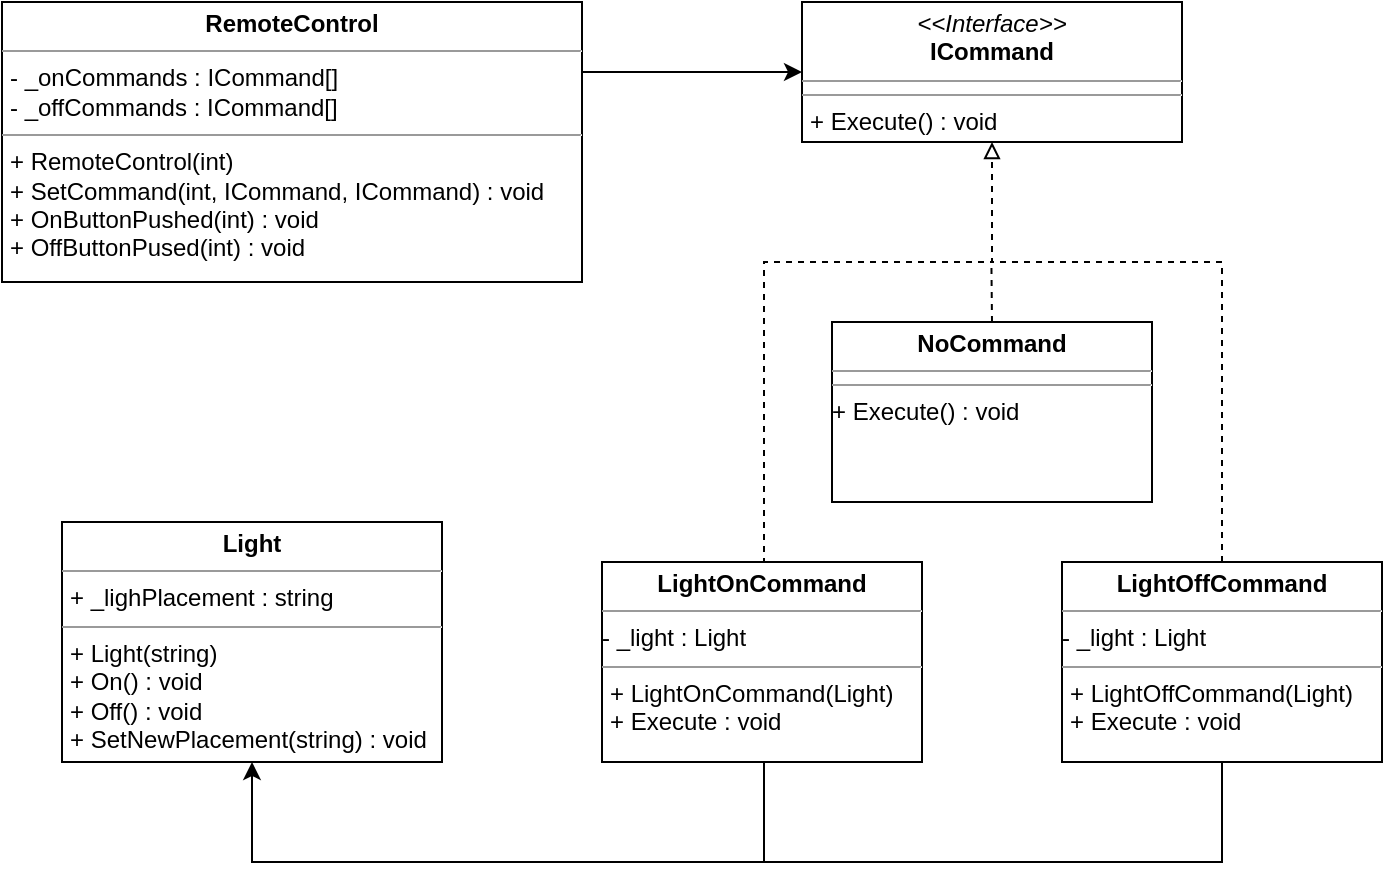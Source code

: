 <mxfile version="12.1.3" type="github" pages="1">
  <diagram name="Page-1" id="c4acf3e9-155e-7222-9cf6-157b1a14988f">
    <mxGraphModel dx="782" dy="440" grid="1" gridSize="10" guides="1" tooltips="1" connect="1" arrows="1" fold="1" page="1" pageScale="1" pageWidth="850" pageHeight="1100" background="#ffffff" math="0" shadow="0">
      <root>
        <mxCell id="0"/>
        <mxCell id="1" parent="0"/>
        <mxCell id="UKH7zvpDFr6iAfVRo2YV-5" style="edgeStyle=orthogonalEdgeStyle;rounded=0;orthogonalLoop=1;jettySize=auto;html=1;exitX=1;exitY=0.25;exitDx=0;exitDy=0;entryX=0;entryY=0.5;entryDx=0;entryDy=0;" parent="1" source="UKH7zvpDFr6iAfVRo2YV-2" target="UKH7zvpDFr6iAfVRo2YV-4" edge="1">
          <mxGeometry relative="1" as="geometry"/>
        </mxCell>
        <mxCell id="UKH7zvpDFr6iAfVRo2YV-2" value="&lt;p style=&quot;margin: 0px ; margin-top: 4px ; text-align: center&quot;&gt;&lt;b&gt;RemoteControl&lt;/b&gt;&lt;/p&gt;&lt;hr size=&quot;1&quot;&gt;&lt;p style=&quot;margin: 0px ; margin-left: 4px&quot;&gt;- _onCommands : ICommand[]&lt;/p&gt;&lt;p style=&quot;margin: 0px ; margin-left: 4px&quot;&gt;- _offCommands : ICommand[]&lt;br&gt;&lt;/p&gt;&lt;hr size=&quot;1&quot;&gt;&lt;p style=&quot;margin: 0px ; margin-left: 4px&quot;&gt;+ RemoteControl(int)&lt;/p&gt;&lt;p style=&quot;margin: 0px ; margin-left: 4px&quot;&gt;+ SetCommand(int, ICommand, ICommand) : void&lt;/p&gt;&lt;p style=&quot;margin: 0px ; margin-left: 4px&quot;&gt;+ OnButtonPushed(int) : void&lt;/p&gt;&lt;p style=&quot;margin: 0px ; margin-left: 4px&quot;&gt;+ OffButtonPused(int) : void&lt;br&gt;&lt;/p&gt;" style="verticalAlign=top;align=left;overflow=fill;fontSize=12;fontFamily=Helvetica;html=1;" parent="1" vertex="1">
          <mxGeometry x="70" y="150" width="290" height="140" as="geometry"/>
        </mxCell>
        <mxCell id="UKH7zvpDFr6iAfVRo2YV-3" value="&lt;p style=&quot;margin: 0px ; margin-top: 4px ; text-align: center&quot;&gt;&lt;b&gt;Light&lt;/b&gt;&lt;/p&gt;&lt;hr size=&quot;1&quot;&gt;&lt;p style=&quot;margin: 0px ; margin-left: 4px&quot;&gt;+ _lighPlacement : string&lt;br&gt;&lt;/p&gt;&lt;hr size=&quot;1&quot;&gt;&lt;p style=&quot;margin: 0px ; margin-left: 4px&quot;&gt;+ Light(string)&lt;/p&gt;&lt;p style=&quot;margin: 0px ; margin-left: 4px&quot;&gt;+ On() : void&lt;/p&gt;&lt;p style=&quot;margin: 0px ; margin-left: 4px&quot;&gt;+ Off() : void&lt;/p&gt;&lt;p style=&quot;margin: 0px ; margin-left: 4px&quot;&gt;+ SetNewPlacement(string) : void&lt;br&gt;&lt;/p&gt;" style="verticalAlign=top;align=left;overflow=fill;fontSize=12;fontFamily=Helvetica;html=1;" parent="1" vertex="1">
          <mxGeometry x="100" y="410" width="190" height="120" as="geometry"/>
        </mxCell>
        <mxCell id="UKH7zvpDFr6iAfVRo2YV-4" value="&lt;p style=&quot;margin: 0px ; margin-top: 4px ; text-align: center&quot;&gt;&lt;i&gt;&amp;lt;&amp;lt;Interface&amp;gt;&amp;gt;&lt;/i&gt;&lt;br&gt;&lt;b&gt;ICommand&lt;/b&gt;&lt;/p&gt;&lt;hr size=&quot;1&quot;&gt;&lt;hr size=&quot;1&quot;&gt;&lt;p style=&quot;margin: 0px ; margin-left: 4px&quot;&gt;+ Execute() : void&lt;br&gt;&lt;/p&gt;" style="verticalAlign=top;align=left;overflow=fill;fontSize=12;fontFamily=Helvetica;html=1;" parent="1" vertex="1">
          <mxGeometry x="470" y="150" width="190" height="70" as="geometry"/>
        </mxCell>
        <mxCell id="UKH7zvpDFr6iAfVRo2YV-9" style="edgeStyle=orthogonalEdgeStyle;rounded=0;orthogonalLoop=1;jettySize=auto;html=1;exitX=0.5;exitY=0;exitDx=0;exitDy=0;entryX=0.5;entryY=1;entryDx=0;entryDy=0;endArrow=block;endFill=0;dashed=1;" parent="1" source="UKH7zvpDFr6iAfVRo2YV-6" target="UKH7zvpDFr6iAfVRo2YV-4" edge="1">
          <mxGeometry relative="1" as="geometry">
            <Array as="points">
              <mxPoint x="451" y="280"/>
              <mxPoint x="565" y="280"/>
            </Array>
          </mxGeometry>
        </mxCell>
        <mxCell id="UKH7zvpDFr6iAfVRo2YV-14" style="edgeStyle=orthogonalEdgeStyle;rounded=0;orthogonalLoop=1;jettySize=auto;html=1;exitX=0.5;exitY=1;exitDx=0;exitDy=0;entryX=0.5;entryY=1;entryDx=0;entryDy=0;endArrow=classic;endFill=1;" parent="1" source="UKH7zvpDFr6iAfVRo2YV-6" target="UKH7zvpDFr6iAfVRo2YV-3" edge="1">
          <mxGeometry relative="1" as="geometry">
            <Array as="points">
              <mxPoint x="451" y="580"/>
              <mxPoint x="195" y="580"/>
            </Array>
          </mxGeometry>
        </mxCell>
        <mxCell id="UKH7zvpDFr6iAfVRo2YV-6" value="&lt;p style=&quot;margin: 0px ; margin-top: 4px ; text-align: center&quot;&gt;&lt;b&gt;LightOnCommand&lt;/b&gt;&lt;/p&gt;&lt;hr size=&quot;1&quot;&gt;- _light : Light&lt;br&gt;&lt;hr size=&quot;1&quot;&gt;&lt;p style=&quot;margin: 0px ; margin-left: 4px&quot;&gt;+ LightOnCommand(Light)&lt;br&gt;&lt;/p&gt;&lt;p style=&quot;margin: 0px ; margin-left: 4px&quot;&gt;+ Execute : void&lt;br&gt;&lt;/p&gt;" style="verticalAlign=top;align=left;overflow=fill;fontSize=12;fontFamily=Helvetica;html=1;" parent="1" vertex="1">
          <mxGeometry x="370" y="430" width="160" height="100" as="geometry"/>
        </mxCell>
        <mxCell id="UKH7zvpDFr6iAfVRo2YV-10" style="edgeStyle=orthogonalEdgeStyle;rounded=0;orthogonalLoop=1;jettySize=auto;html=1;exitX=0.5;exitY=0;exitDx=0;exitDy=0;endArrow=none;endFill=0;dashed=1;" parent="1" source="UKH7zvpDFr6iAfVRo2YV-7" edge="1">
          <mxGeometry relative="1" as="geometry">
            <mxPoint x="565" y="280" as="targetPoint"/>
            <Array as="points">
              <mxPoint x="680" y="280"/>
            </Array>
          </mxGeometry>
        </mxCell>
        <mxCell id="UKH7zvpDFr6iAfVRo2YV-15" style="edgeStyle=orthogonalEdgeStyle;rounded=0;orthogonalLoop=1;jettySize=auto;html=1;exitX=0.5;exitY=1;exitDx=0;exitDy=0;endArrow=none;endFill=0;" parent="1" source="UKH7zvpDFr6iAfVRo2YV-7" edge="1">
          <mxGeometry relative="1" as="geometry">
            <mxPoint x="450" y="580" as="targetPoint"/>
            <Array as="points">
              <mxPoint x="680" y="580"/>
              <mxPoint x="451" y="580"/>
            </Array>
          </mxGeometry>
        </mxCell>
        <mxCell id="UKH7zvpDFr6iAfVRo2YV-7" value="&lt;p style=&quot;margin: 0px ; margin-top: 4px ; text-align: center&quot;&gt;&lt;b&gt;LightOffCommand&lt;/b&gt;&lt;/p&gt;&lt;hr size=&quot;1&quot;&gt;- _light : Light&lt;br&gt;&lt;hr size=&quot;1&quot;&gt;&lt;p style=&quot;margin: 0px ; margin-left: 4px&quot;&gt;+ LightOffCommand(Light)&lt;br&gt;&lt;/p&gt;&lt;p style=&quot;margin: 0px ; margin-left: 4px&quot;&gt;+ Execute : void&lt;br&gt;&lt;/p&gt;" style="verticalAlign=top;align=left;overflow=fill;fontSize=12;fontFamily=Helvetica;html=1;" parent="1" vertex="1">
          <mxGeometry x="600" y="430" width="160" height="100" as="geometry"/>
        </mxCell>
        <mxCell id="UKH7zvpDFr6iAfVRo2YV-12" style="edgeStyle=orthogonalEdgeStyle;rounded=0;orthogonalLoop=1;jettySize=auto;html=1;exitX=0.5;exitY=0;exitDx=0;exitDy=0;dashed=1;endArrow=none;endFill=0;" parent="1" source="UKH7zvpDFr6iAfVRo2YV-11" edge="1">
          <mxGeometry relative="1" as="geometry">
            <mxPoint x="564.706" y="280" as="targetPoint"/>
          </mxGeometry>
        </mxCell>
        <mxCell id="UKH7zvpDFr6iAfVRo2YV-11" value="&lt;p style=&quot;margin: 0px ; margin-top: 4px ; text-align: center&quot;&gt;&lt;b&gt;NoCommand&lt;/b&gt;&lt;/p&gt;&lt;hr size=&quot;1&quot;&gt;&lt;hr size=&quot;1&quot;&gt;+ Execute() : void" style="verticalAlign=top;align=left;overflow=fill;fontSize=12;fontFamily=Helvetica;html=1;" parent="1" vertex="1">
          <mxGeometry x="485" y="310" width="160" height="90" as="geometry"/>
        </mxCell>
      </root>
    </mxGraphModel>
  </diagram>
</mxfile>
